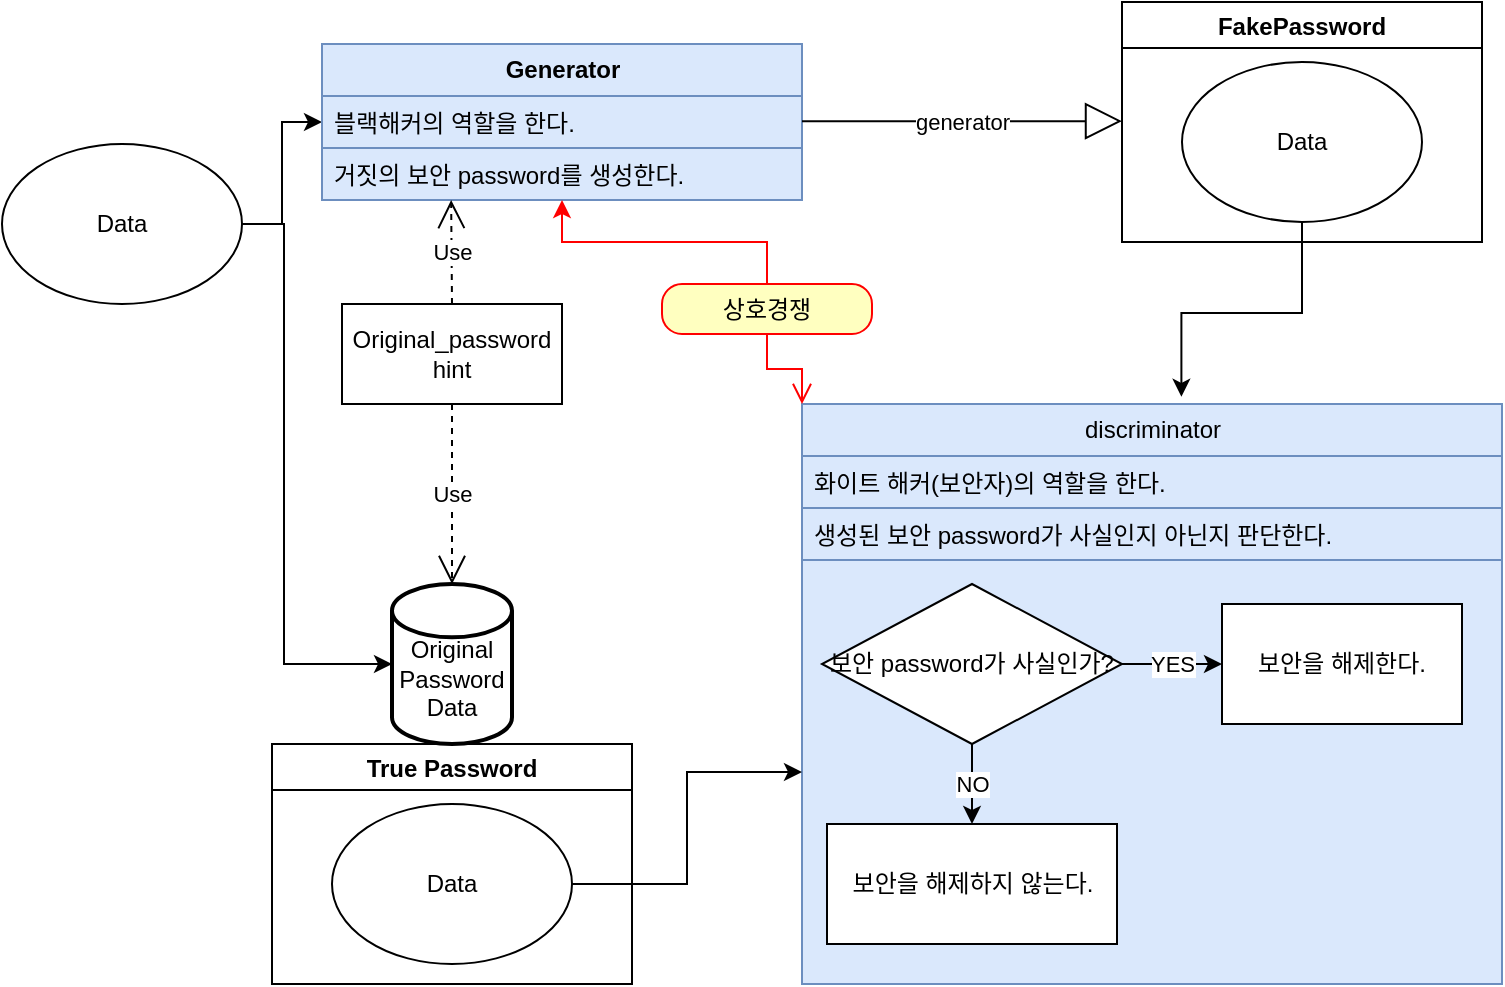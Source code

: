 <mxfile version="21.6.8" type="device">
  <diagram name="페이지-1" id="l31vvCZr3ryaB5x-hOIq">
    <mxGraphModel dx="1004" dy="642" grid="1" gridSize="10" guides="1" tooltips="1" connect="1" arrows="1" fold="1" page="1" pageScale="1" pageWidth="827" pageHeight="1169" math="0" shadow="0">
      <root>
        <mxCell id="0" />
        <mxCell id="1" parent="0" />
        <mxCell id="RPPrhte3nLxuvCdO3EVm-27" style="edgeStyle=orthogonalEdgeStyle;rounded=0;orthogonalLoop=1;jettySize=auto;html=1;exitX=1;exitY=0.5;exitDx=0;exitDy=0;entryX=0;entryY=0.5;entryDx=0;entryDy=0;" edge="1" parent="1" source="6GF3rdl827yIG0gH9sLo-1" target="RPPrhte3nLxuvCdO3EVm-22">
          <mxGeometry relative="1" as="geometry" />
        </mxCell>
        <mxCell id="RPPrhte3nLxuvCdO3EVm-34" style="edgeStyle=orthogonalEdgeStyle;rounded=0;orthogonalLoop=1;jettySize=auto;html=1;exitX=1;exitY=0.5;exitDx=0;exitDy=0;entryX=0;entryY=0.5;entryDx=0;entryDy=0;entryPerimeter=0;" edge="1" parent="1" source="6GF3rdl827yIG0gH9sLo-1" target="RPPrhte3nLxuvCdO3EVm-53">
          <mxGeometry relative="1" as="geometry">
            <mxPoint x="210" y="490" as="targetPoint" />
            <mxPoint x="140" y="270" as="sourcePoint" />
            <Array as="points">
              <mxPoint x="161" y="280" />
              <mxPoint x="161" y="500" />
            </Array>
          </mxGeometry>
        </mxCell>
        <mxCell id="6GF3rdl827yIG0gH9sLo-1" value="Data" style="ellipse;whiteSpace=wrap;html=1;" parent="1" vertex="1">
          <mxGeometry x="20" y="240" width="120" height="80" as="geometry" />
        </mxCell>
        <mxCell id="RPPrhte3nLxuvCdO3EVm-21" value="Generator" style="swimlane;fontStyle=1;childLayout=stackLayout;horizontal=1;startSize=26;fillColor=#dae8fc;horizontalStack=0;resizeParent=1;resizeParentMax=0;resizeLast=0;collapsible=1;marginBottom=0;html=1;strokeColor=#6c8ebf;" vertex="1" parent="1">
          <mxGeometry x="180" y="190" width="240" height="78" as="geometry" />
        </mxCell>
        <mxCell id="RPPrhte3nLxuvCdO3EVm-22" value="블랙해커의 역할을 한다." style="text;strokeColor=#6c8ebf;fillColor=#dae8fc;align=left;verticalAlign=top;spacingLeft=4;spacingRight=4;overflow=hidden;rotatable=0;points=[[0,0.5],[1,0.5]];portConstraint=eastwest;whiteSpace=wrap;html=1;" vertex="1" parent="RPPrhte3nLxuvCdO3EVm-21">
          <mxGeometry y="26" width="240" height="26" as="geometry" />
        </mxCell>
        <mxCell id="RPPrhte3nLxuvCdO3EVm-23" value="거짓의 보안 password를 생성한다." style="text;strokeColor=#6c8ebf;fillColor=#dae8fc;align=left;verticalAlign=top;spacingLeft=4;spacingRight=4;overflow=hidden;rotatable=0;points=[[0,0.5],[1,0.5]];portConstraint=eastwest;whiteSpace=wrap;html=1;" vertex="1" parent="RPPrhte3nLxuvCdO3EVm-21">
          <mxGeometry y="52" width="240" height="26" as="geometry" />
        </mxCell>
        <mxCell id="RPPrhte3nLxuvCdO3EVm-28" value="FakePassword" style="swimlane;" vertex="1" parent="1">
          <mxGeometry x="580" y="169" width="180" height="120" as="geometry" />
        </mxCell>
        <mxCell id="RPPrhte3nLxuvCdO3EVm-29" value="Data" style="ellipse;whiteSpace=wrap;html=1;" vertex="1" parent="RPPrhte3nLxuvCdO3EVm-28">
          <mxGeometry x="30" y="30" width="120" height="80" as="geometry" />
        </mxCell>
        <mxCell id="RPPrhte3nLxuvCdO3EVm-31" value="generator" style="endArrow=block;endSize=16;endFill=0;html=1;rounded=0;" edge="1" parent="1">
          <mxGeometry width="160" relative="1" as="geometry">
            <mxPoint x="420" y="228.57" as="sourcePoint" />
            <mxPoint x="580" y="228.57" as="targetPoint" />
          </mxGeometry>
        </mxCell>
        <mxCell id="RPPrhte3nLxuvCdO3EVm-32" value="Use" style="endArrow=open;endSize=12;dashed=1;html=1;rounded=0;" edge="1" parent="1">
          <mxGeometry x="0.003" width="160" relative="1" as="geometry">
            <mxPoint x="245" y="320" as="sourcePoint" />
            <mxPoint x="244.57" y="268" as="targetPoint" />
            <mxPoint as="offset" />
          </mxGeometry>
        </mxCell>
        <mxCell id="RPPrhte3nLxuvCdO3EVm-33" value="Original_password&lt;br&gt;hint" style="html=1;whiteSpace=wrap;" vertex="1" parent="1">
          <mxGeometry x="190" y="320" width="110" height="50" as="geometry" />
        </mxCell>
        <mxCell id="RPPrhte3nLxuvCdO3EVm-37" value="True Password" style="swimlane;" vertex="1" parent="1">
          <mxGeometry x="155" y="540" width="180" height="120" as="geometry" />
        </mxCell>
        <mxCell id="RPPrhte3nLxuvCdO3EVm-38" value="Data" style="ellipse;whiteSpace=wrap;html=1;" vertex="1" parent="RPPrhte3nLxuvCdO3EVm-37">
          <mxGeometry x="30" y="30" width="120" height="80" as="geometry" />
        </mxCell>
        <mxCell id="RPPrhte3nLxuvCdO3EVm-40" value="Use" style="endArrow=open;endSize=12;dashed=1;html=1;rounded=0;entryX=0.5;entryY=0;entryDx=0;entryDy=0;entryPerimeter=0;exitX=0.5;exitY=1;exitDx=0;exitDy=0;" edge="1" parent="1" source="RPPrhte3nLxuvCdO3EVm-33" target="RPPrhte3nLxuvCdO3EVm-53">
          <mxGeometry x="0.003" width="160" relative="1" as="geometry">
            <mxPoint x="300" y="344.57" as="sourcePoint" />
            <mxPoint x="339.57" y="344.57" as="targetPoint" />
            <mxPoint as="offset" />
            <Array as="points">
              <mxPoint x="245" y="410" />
            </Array>
          </mxGeometry>
        </mxCell>
        <mxCell id="RPPrhte3nLxuvCdO3EVm-41" value="discriminator" style="swimlane;fontStyle=0;childLayout=stackLayout;horizontal=1;startSize=26;fillColor=#dae8fc;horizontalStack=0;resizeParent=1;resizeParentMax=0;resizeLast=0;collapsible=1;marginBottom=0;html=1;strokeColor=#6c8ebf;" vertex="1" parent="1">
          <mxGeometry x="420" y="370" width="350" height="78" as="geometry" />
        </mxCell>
        <mxCell id="RPPrhte3nLxuvCdO3EVm-42" value="화이트 해커(보안자)의 역할을 한다." style="text;strokeColor=#6c8ebf;fillColor=#dae8fc;align=left;verticalAlign=top;spacingLeft=4;spacingRight=4;overflow=hidden;rotatable=0;points=[[0,0.5],[1,0.5]];portConstraint=eastwest;whiteSpace=wrap;html=1;" vertex="1" parent="RPPrhte3nLxuvCdO3EVm-41">
          <mxGeometry y="26" width="350" height="26" as="geometry" />
        </mxCell>
        <mxCell id="RPPrhte3nLxuvCdO3EVm-43" value="생성된 보안 password가 사실인지 아닌지 판단한다." style="text;strokeColor=#6c8ebf;fillColor=#dae8fc;align=left;verticalAlign=top;spacingLeft=4;spacingRight=4;overflow=hidden;rotatable=0;points=[[0,0.5],[1,0.5]];portConstraint=eastwest;whiteSpace=wrap;html=1;" vertex="1" parent="RPPrhte3nLxuvCdO3EVm-41">
          <mxGeometry y="52" width="350" height="26" as="geometry" />
        </mxCell>
        <mxCell id="RPPrhte3nLxuvCdO3EVm-44" value="" style="text;strokeColor=#6c8ebf;fillColor=#dae8fc;align=left;verticalAlign=top;spacingLeft=4;spacingRight=4;overflow=hidden;rotatable=0;points=[[0,0.5],[1,0.5]];portConstraint=eastwest;whiteSpace=wrap;html=1;" vertex="1" parent="1">
          <mxGeometry x="420" y="448" width="350" height="212" as="geometry" />
        </mxCell>
        <mxCell id="RPPrhte3nLxuvCdO3EVm-45" value="보안 password가 사실인가?" style="rhombus;whiteSpace=wrap;html=1;" vertex="1" parent="1">
          <mxGeometry x="430" y="460" width="150" height="80" as="geometry" />
        </mxCell>
        <mxCell id="RPPrhte3nLxuvCdO3EVm-46" value="" style="endArrow=classic;html=1;rounded=0;" edge="1" parent="1" source="RPPrhte3nLxuvCdO3EVm-45">
          <mxGeometry relative="1" as="geometry">
            <mxPoint x="580" y="500" as="sourcePoint" />
            <mxPoint x="630" y="500" as="targetPoint" />
          </mxGeometry>
        </mxCell>
        <mxCell id="RPPrhte3nLxuvCdO3EVm-47" value="YES" style="edgeLabel;resizable=0;html=1;align=center;verticalAlign=middle;" connectable="0" vertex="1" parent="RPPrhte3nLxuvCdO3EVm-46">
          <mxGeometry relative="1" as="geometry" />
        </mxCell>
        <mxCell id="RPPrhte3nLxuvCdO3EVm-49" value="보안을 해제한다." style="rounded=0;whiteSpace=wrap;html=1;" vertex="1" parent="1">
          <mxGeometry x="630" y="470" width="120" height="60" as="geometry" />
        </mxCell>
        <mxCell id="RPPrhte3nLxuvCdO3EVm-50" value="" style="endArrow=classic;html=1;rounded=0;exitX=0.5;exitY=1;exitDx=0;exitDy=0;" edge="1" parent="1" source="RPPrhte3nLxuvCdO3EVm-45" target="RPPrhte3nLxuvCdO3EVm-52">
          <mxGeometry relative="1" as="geometry">
            <mxPoint x="500" y="540" as="sourcePoint" />
            <mxPoint x="600" y="540" as="targetPoint" />
          </mxGeometry>
        </mxCell>
        <mxCell id="RPPrhte3nLxuvCdO3EVm-51" value="NO" style="edgeLabel;resizable=0;html=1;align=center;verticalAlign=middle;" connectable="0" vertex="1" parent="RPPrhte3nLxuvCdO3EVm-50">
          <mxGeometry relative="1" as="geometry" />
        </mxCell>
        <mxCell id="RPPrhte3nLxuvCdO3EVm-52" value="보안을 해제하지 않는다." style="rounded=0;whiteSpace=wrap;html=1;" vertex="1" parent="1">
          <mxGeometry x="432.5" y="580" width="145" height="60" as="geometry" />
        </mxCell>
        <mxCell id="RPPrhte3nLxuvCdO3EVm-53" value="&lt;br&gt;Original&lt;br&gt;Password&lt;br&gt;Data" style="strokeWidth=2;html=1;shape=mxgraph.flowchart.database;whiteSpace=wrap;" vertex="1" parent="1">
          <mxGeometry x="215" y="460" width="60" height="80" as="geometry" />
        </mxCell>
        <mxCell id="RPPrhte3nLxuvCdO3EVm-57" style="edgeStyle=orthogonalEdgeStyle;rounded=0;orthogonalLoop=1;jettySize=auto;html=1;entryX=0.542;entryY=-0.046;entryDx=0;entryDy=0;entryPerimeter=0;" edge="1" parent="1" source="RPPrhte3nLxuvCdO3EVm-29" target="RPPrhte3nLxuvCdO3EVm-41">
          <mxGeometry relative="1" as="geometry" />
        </mxCell>
        <mxCell id="RPPrhte3nLxuvCdO3EVm-58" style="edgeStyle=orthogonalEdgeStyle;rounded=0;orthogonalLoop=1;jettySize=auto;html=1;exitX=1;exitY=0.5;exitDx=0;exitDy=0;" edge="1" parent="1" source="RPPrhte3nLxuvCdO3EVm-38" target="RPPrhte3nLxuvCdO3EVm-44">
          <mxGeometry relative="1" as="geometry" />
        </mxCell>
        <mxCell id="RPPrhte3nLxuvCdO3EVm-61" style="edgeStyle=orthogonalEdgeStyle;rounded=0;orthogonalLoop=1;jettySize=auto;html=1;entryX=0.5;entryY=1;entryDx=0;entryDy=0;fillColor=#f8cecc;strokeColor=#ff0000;" edge="1" parent="1" source="RPPrhte3nLxuvCdO3EVm-59" target="RPPrhte3nLxuvCdO3EVm-21">
          <mxGeometry relative="1" as="geometry" />
        </mxCell>
        <mxCell id="RPPrhte3nLxuvCdO3EVm-59" value="상호경쟁" style="rounded=1;whiteSpace=wrap;html=1;arcSize=40;fontColor=#000000;fillColor=#ffffc0;strokeColor=#ff0000;" vertex="1" parent="1">
          <mxGeometry x="350" y="310" width="105" height="25" as="geometry" />
        </mxCell>
        <mxCell id="RPPrhte3nLxuvCdO3EVm-60" value="" style="edgeStyle=orthogonalEdgeStyle;html=1;verticalAlign=bottom;endArrow=open;endSize=8;strokeColor=#ff0000;rounded=0;entryX=0;entryY=0;entryDx=0;entryDy=0;" edge="1" source="RPPrhte3nLxuvCdO3EVm-59" parent="1" target="RPPrhte3nLxuvCdO3EVm-41">
          <mxGeometry relative="1" as="geometry">
            <mxPoint x="395" y="395" as="targetPoint" />
          </mxGeometry>
        </mxCell>
      </root>
    </mxGraphModel>
  </diagram>
</mxfile>
